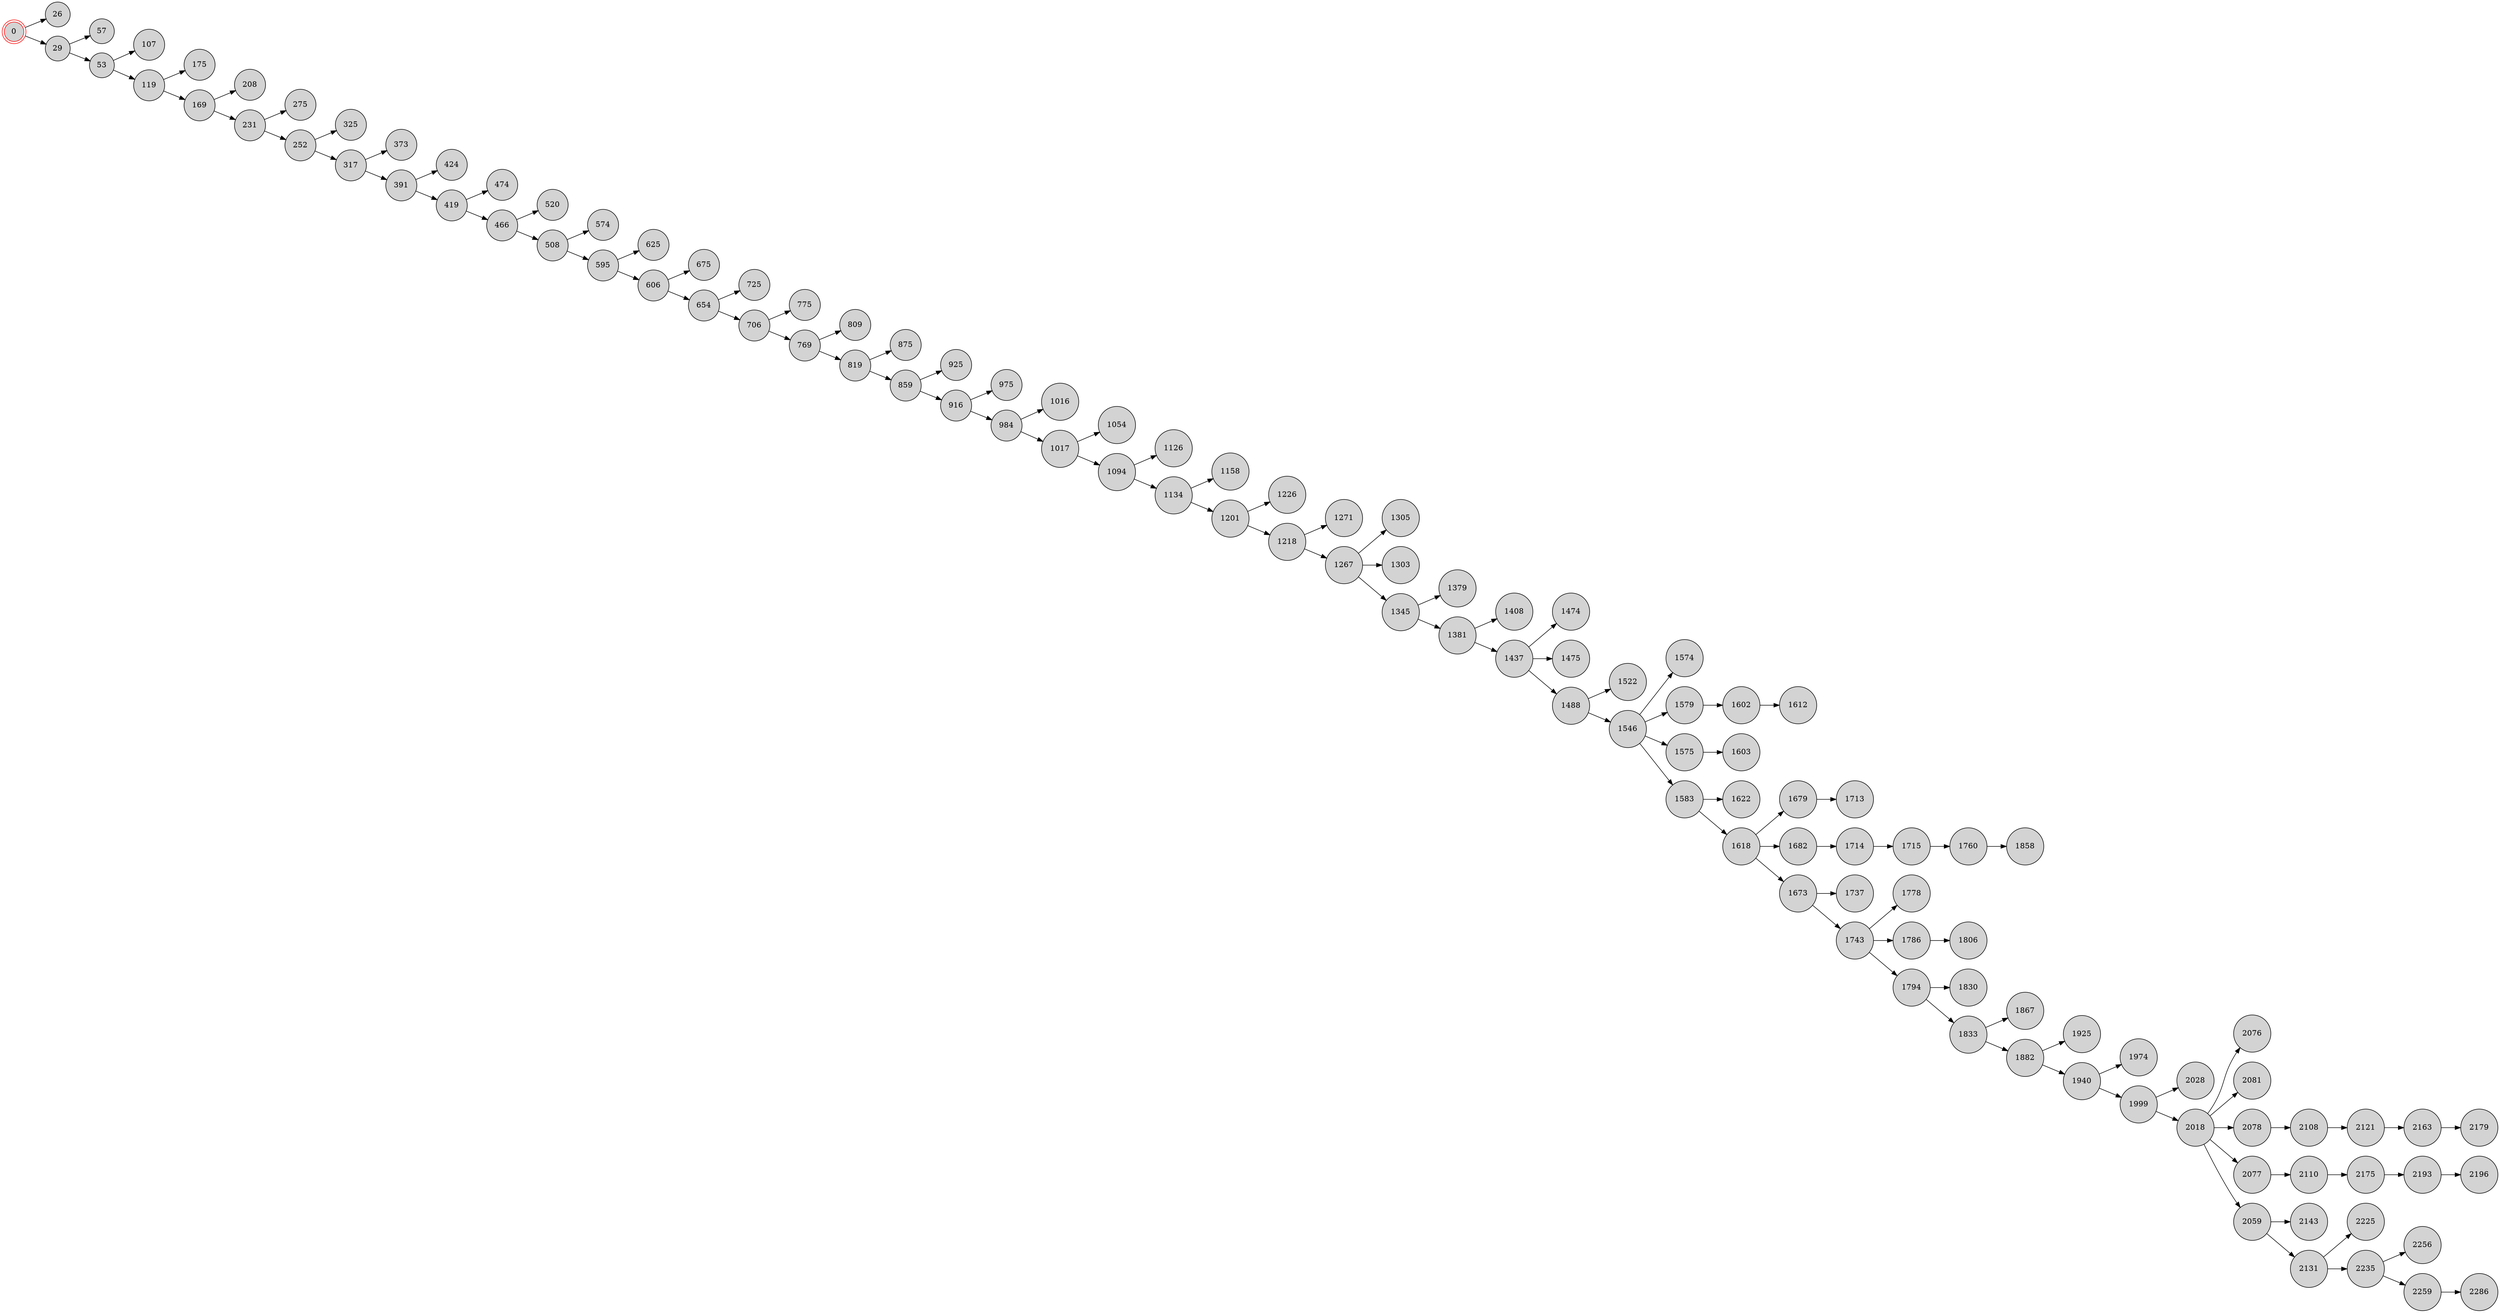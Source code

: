 digraph BlockchainTree {
    rankdir=LR;
    node [shape=circle, style=filled, fillcolor=lightgray];

    0 [shape=doublecircle, color=red];
    0 -> 26;
    0 -> 29;
    29 -> 57;
    29 -> 53;
    53 -> 107;
    53 -> 119;
    119 -> 175;
    119 -> 169;
    169 -> 208;
    169 -> 231;
    231 -> 275;
    231 -> 252;
    252 -> 325;
    252 -> 317;
    317 -> 373;
    317 -> 391;
    391 -> 424;
    391 -> 419;
    419 -> 474;
    419 -> 466;
    466 -> 520;
    466 -> 508;
    508 -> 574;
    508 -> 595;
    595 -> 625;
    595 -> 606;
    606 -> 675;
    606 -> 654;
    654 -> 725;
    654 -> 706;
    706 -> 775;
    706 -> 769;
    769 -> 809;
    769 -> 819;
    819 -> 875;
    819 -> 859;
    859 -> 925;
    859 -> 916;
    916 -> 975;
    916 -> 984;
    984 -> 1016;
    984 -> 1017;
    1017 -> 1054;
    1017 -> 1094;
    1094 -> 1126;
    1094 -> 1134;
    1134 -> 1158;
    1134 -> 1201;
    1201 -> 1226;
    1201 -> 1218;
    1218 -> 1271;
    1218 -> 1267;
    1267 -> 1305;
    1267 -> 1303;
    1267 -> 1345;
    1345 -> 1379;
    1345 -> 1381;
    1381 -> 1408;
    1381 -> 1437;
    1437 -> 1474;
    1437 -> 1475;
    1437 -> 1488;
    1488 -> 1522;
    1488 -> 1546;
    1546 -> 1574;
    1546 -> 1579;
    1546 -> 1575;
    1579 -> 1602;
    1546 -> 1583;
    1583 -> 1622;
    1575 -> 1603;
    1583 -> 1618;
    1618 -> 1679;
    1602 -> 1612;
    1679 -> 1713;
    1618 -> 1682;
    1682 -> 1714;
    1618 -> 1673;
    1714 -> 1715;
    1673 -> 1737;
    1673 -> 1743;
    1743 -> 1778;
    1743 -> 1786;
    1743 -> 1794;
    1794 -> 1830;
    1786 -> 1806;
    1715 -> 1760;
    1794 -> 1833;
    1833 -> 1867;
    1760 -> 1858;
    1833 -> 1882;
    1882 -> 1925;
    1882 -> 1940;
    1940 -> 1974;
    1940 -> 1999;
    1999 -> 2028;
    1999 -> 2018;
    2018 -> 2076;
    2018 -> 2081;
    2018 -> 2078;
    2018 -> 2077;
    2078 -> 2108;
    2018 -> 2059;
    2059 -> 2143;
    2108 -> 2121;
    2077 -> 2110;
    2121 -> 2163;
    2163 -> 2179;
    2110 -> 2175;
    2175 -> 2193;
    2193 -> 2196;
    2059 -> 2131;
    2131 -> 2225;
    2131 -> 2235;
    2235 -> 2256;
    2235 -> 2259;
    2259 -> 2286;
}
